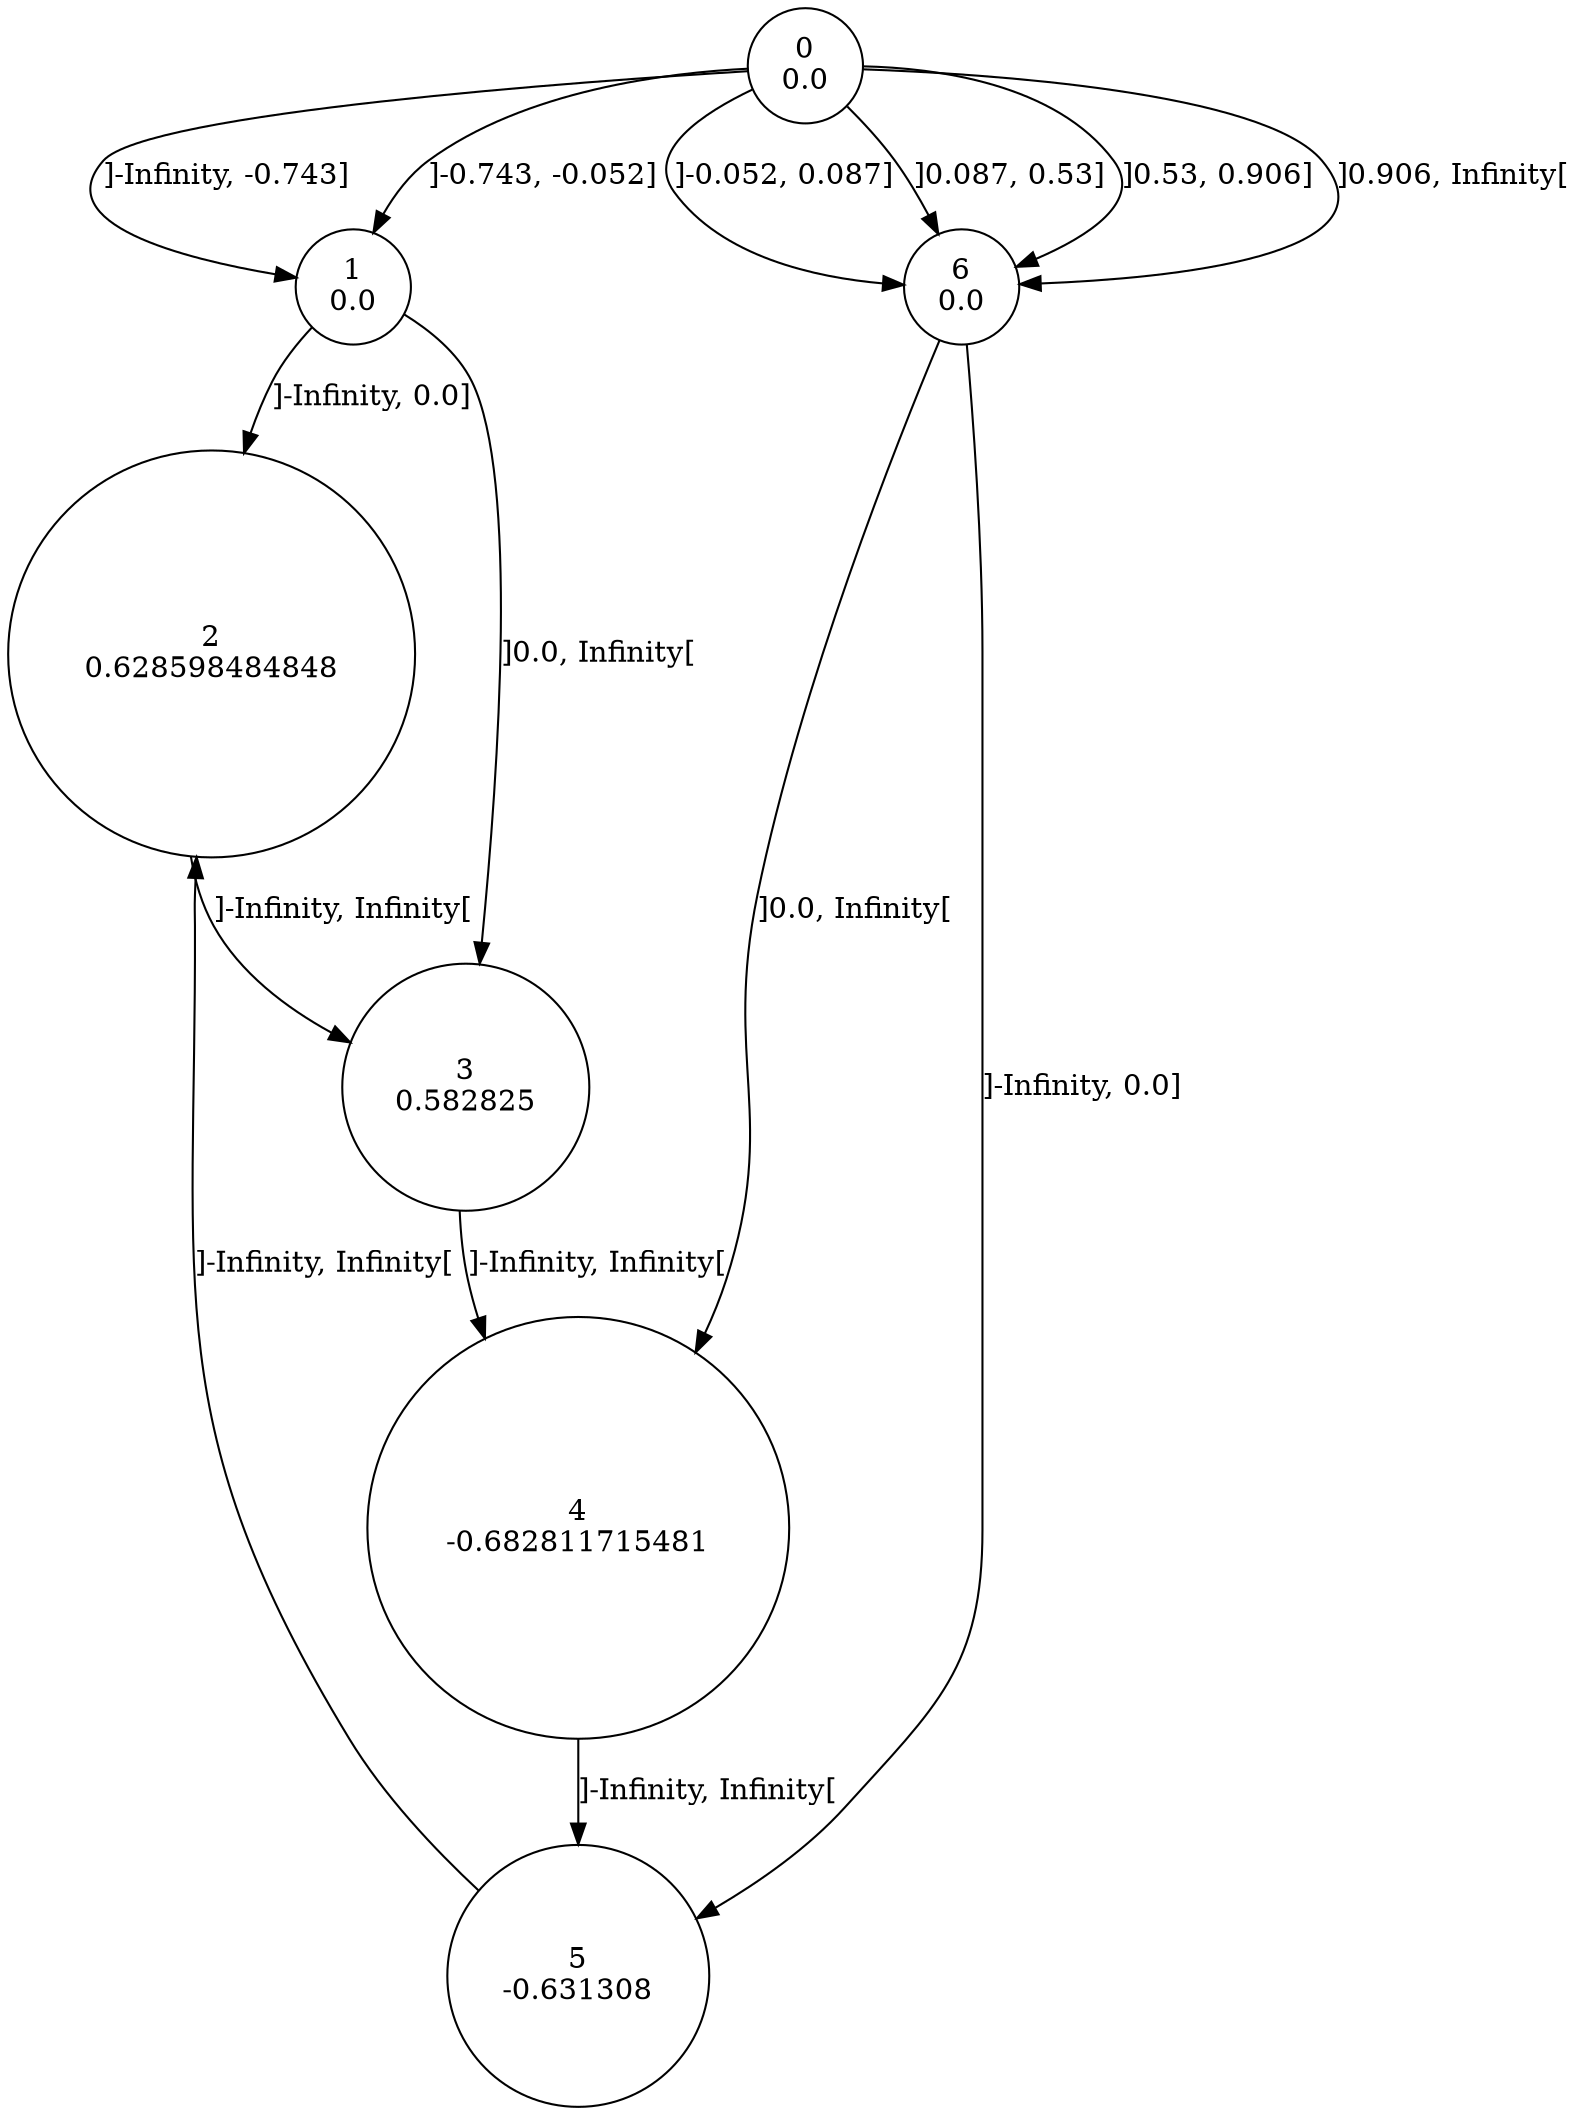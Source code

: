 digraph a {
0 [shape=circle, label="0\n0.0"];
	0 -> 1 [label="]-Infinity, -0.743]"];
	0 -> 1 [label="]-0.743, -0.052]"];
	0 -> 6 [label="]-0.052, 0.087]"];
	0 -> 6 [label="]0.087, 0.53]"];
	0 -> 6 [label="]0.53, 0.906]"];
	0 -> 6 [label="]0.906, Infinity["];
1 [shape=circle, label="1\n0.0"];
	1 -> 2 [label="]-Infinity, 0.0]"];
	1 -> 3 [label="]0.0, Infinity["];
2 [shape=circle, label="2\n0.628598484848"];
	2 -> 3 [label="]-Infinity, Infinity["];
3 [shape=circle, label="3\n0.582825"];
	3 -> 4 [label="]-Infinity, Infinity["];
4 [shape=circle, label="4\n-0.682811715481"];
	4 -> 5 [label="]-Infinity, Infinity["];
5 [shape=circle, label="5\n-0.631308"];
	5 -> 2 [label="]-Infinity, Infinity["];
6 [shape=circle, label="6\n0.0"];
	6 -> 5 [label="]-Infinity, 0.0]"];
	6 -> 4 [label="]0.0, Infinity["];
}